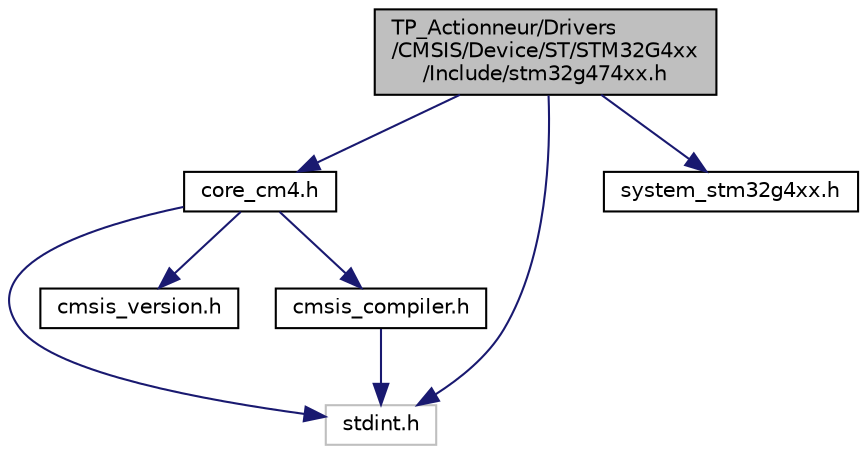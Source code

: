 digraph "TP_Actionneur/Drivers/CMSIS/Device/ST/STM32G4xx/Include/stm32g474xx.h"
{
 // LATEX_PDF_SIZE
  edge [fontname="Helvetica",fontsize="10",labelfontname="Helvetica",labelfontsize="10"];
  node [fontname="Helvetica",fontsize="10",shape=record];
  Node1 [label="TP_Actionneur/Drivers\l/CMSIS/Device/ST/STM32G4xx\l/Include/stm32g474xx.h",height=0.2,width=0.4,color="black", fillcolor="grey75", style="filled", fontcolor="black",tooltip="CMSIS STM32G474xx Device Peripheral Access Layer Header File."];
  Node1 -> Node2 [color="midnightblue",fontsize="10",style="solid"];
  Node2 [label="core_cm4.h",height=0.2,width=0.4,color="black", fillcolor="white", style="filled",URL="$core__cm4_8h.html",tooltip="CMSIS Cortex-M4 Core Peripheral Access Layer Header File."];
  Node2 -> Node3 [color="midnightblue",fontsize="10",style="solid"];
  Node3 [label="stdint.h",height=0.2,width=0.4,color="grey75", fillcolor="white", style="filled",tooltip=" "];
  Node2 -> Node4 [color="midnightblue",fontsize="10",style="solid"];
  Node4 [label="cmsis_version.h",height=0.2,width=0.4,color="black", fillcolor="white", style="filled",URL="$cmsis__version_8h.html",tooltip="CMSIS Core(M) Version definitions."];
  Node2 -> Node5 [color="midnightblue",fontsize="10",style="solid"];
  Node5 [label="cmsis_compiler.h",height=0.2,width=0.4,color="black", fillcolor="white", style="filled",URL="$cmsis__compiler_8h.html",tooltip="CMSIS compiler generic header file."];
  Node5 -> Node3 [color="midnightblue",fontsize="10",style="solid"];
  Node1 -> Node6 [color="midnightblue",fontsize="10",style="solid"];
  Node6 [label="system_stm32g4xx.h",height=0.2,width=0.4,color="black", fillcolor="white", style="filled",URL="$system__stm32g4xx_8h.html",tooltip="CMSIS Cortex-M4 Device System Source File for STM32G4xx devices."];
  Node1 -> Node3 [color="midnightblue",fontsize="10",style="solid"];
}
